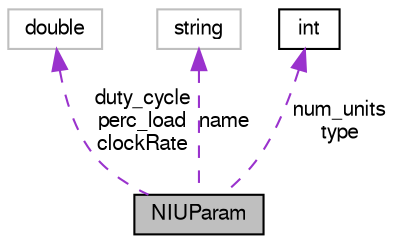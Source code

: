 digraph G
{
  bgcolor="transparent";
  edge [fontname="FreeSans",fontsize="10",labelfontname="FreeSans",labelfontsize="10"];
  node [fontname="FreeSans",fontsize="10",shape=record];
  Node1 [label="NIUParam",height=0.2,width=0.4,color="black", fillcolor="grey75", style="filled" fontcolor="black"];
  Node2 -> Node1 [dir=back,color="darkorchid3",fontsize="10",style="dashed",label="duty_cycle\nperc_load\nclockRate",fontname="FreeSans"];
  Node2 [label="double",height=0.2,width=0.4,color="grey75"];
  Node3 -> Node1 [dir=back,color="darkorchid3",fontsize="10",style="dashed",label="name",fontname="FreeSans"];
  Node3 [label="string",height=0.2,width=0.4,color="grey75"];
  Node4 -> Node1 [dir=back,color="darkorchid3",fontsize="10",style="dashed",label="num_units\ntype",fontname="FreeSans"];
  Node4 [label="int",height=0.2,width=0.4,color="black",URL="$classint.html"];
}
